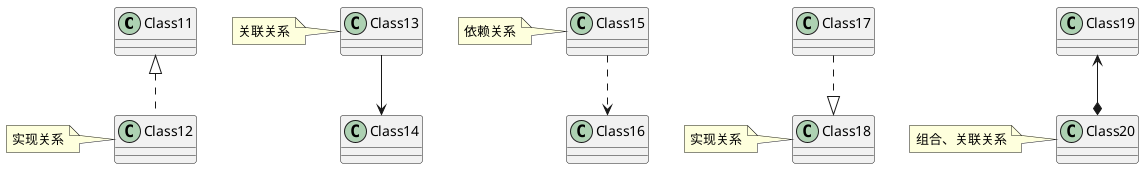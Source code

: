 @startuml
' Class12是Class11的实现
Class11 <|.. Class12
note left: 实现关系

' Class13与Class14是一种关联关系
' 是一种拥有关系 (has a)
' 带普通箭头的实线，指向被拥有者
' 双向关联箭头可有可无
Class13 --> Class14
note left of Class13: 关联关系

' Class15与Class16是一种依赖关系
' 是一种使用的关系
' 一个类的实现需要另一个类的协助
' 带箭头的虚线，指向被使用者
' [代码体现]：被使用者可以是的局部变量、方法的参数或静态方法的调用
Class15 ..> Class16
note left of Class15: 依赖关系


Class17 ..|> Class18
note left: 实现关系

' Class19是Class20的不可分割的一部分
Class19 <--* Class20
note left: 组合、关联关系

@enduml